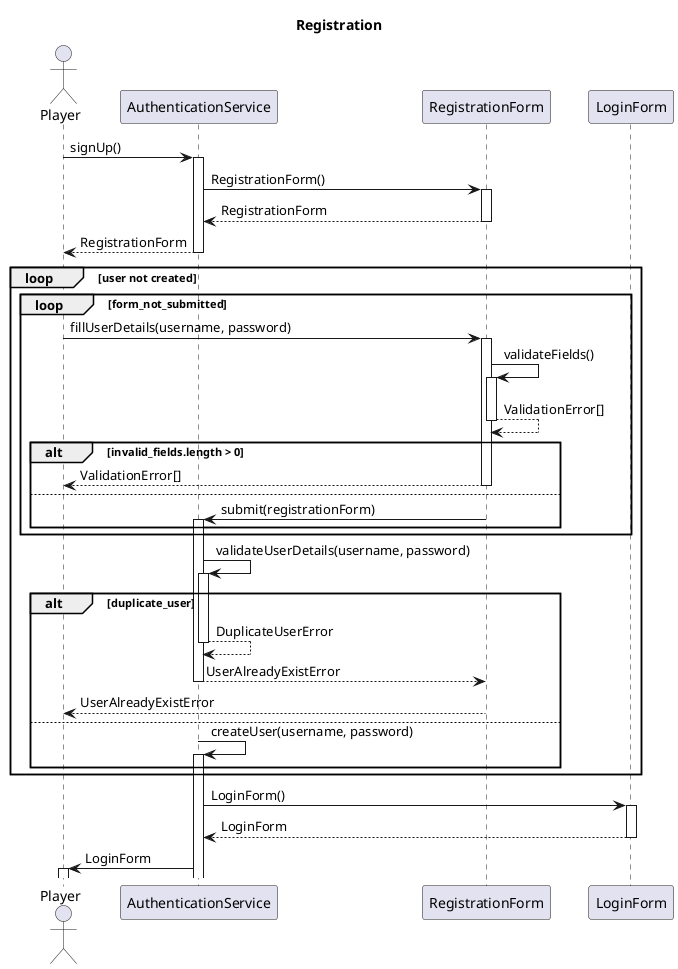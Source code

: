 @startuml

title Registration

autoactivate on

actor Player

Player -> AuthenticationService : signUp()
AuthenticationService -> RegistrationForm : RegistrationForm()
return RegistrationForm
return RegistrationForm

loop user not created
    loop form_not_submitted
        Player -> RegistrationForm: fillUserDetails(username, password)
        RegistrationForm -> RegistrationForm : validateFields()
        return ValidationError[]

        alt invalid_fields.length > 0
            return ValidationError[]
        else
            RegistrationForm -> AuthenticationService : submit(registrationForm)
        end
    end

    AuthenticationService -> AuthenticationService : validateUserDetails(username, password)

    alt duplicate_user
        return DuplicateUserError
        return UserAlreadyExistError
        RegistrationForm --> Player : UserAlreadyExistError
    else
        AuthenticationService -> AuthenticationService : createUser(username, password)
    end
end

AuthenticationService -> LoginForm : LoginForm()
return LoginForm
AuthenticationService -> Player : LoginForm

@enduml

